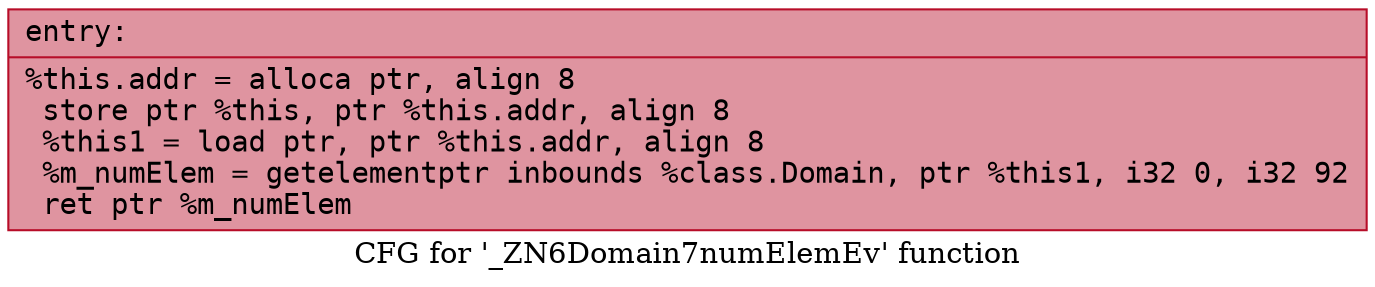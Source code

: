 digraph "CFG for '_ZN6Domain7numElemEv' function" {
	label="CFG for '_ZN6Domain7numElemEv' function";

	Node0x555f5b039b60 [shape=record,color="#b70d28ff", style=filled, fillcolor="#b70d2870" fontname="Courier",label="{entry:\l|  %this.addr = alloca ptr, align 8\l  store ptr %this, ptr %this.addr, align 8\l  %this1 = load ptr, ptr %this.addr, align 8\l  %m_numElem = getelementptr inbounds %class.Domain, ptr %this1, i32 0, i32 92\l  ret ptr %m_numElem\l}"];
}
